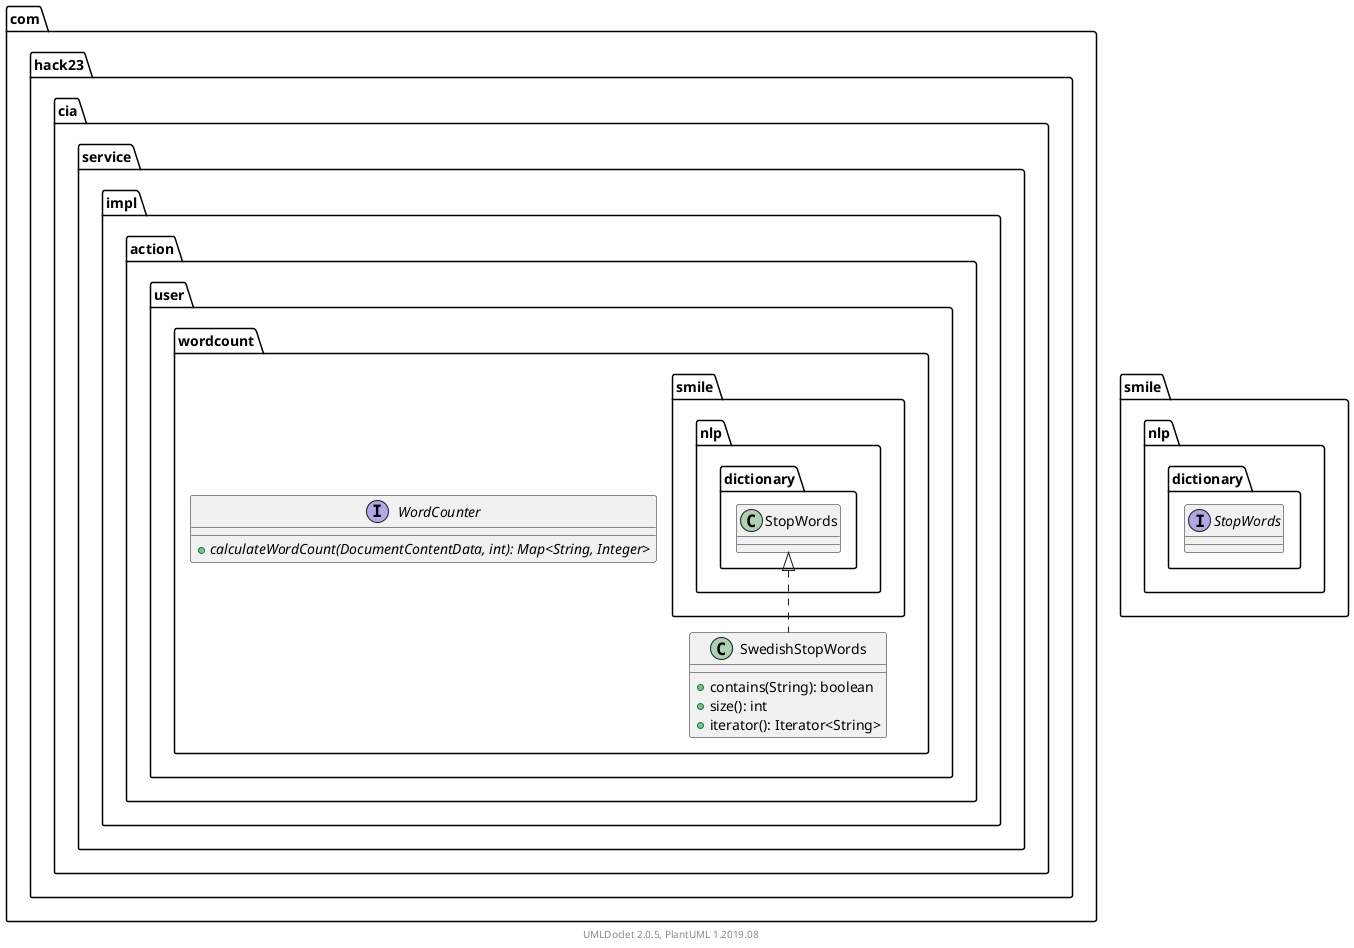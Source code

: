 @startuml
    namespace com.hack23.cia.service.impl.action.user.wordcount {

        class SwedishStopWords [[SwedishStopWords.html]] {
            +contains(String): boolean
            +size(): int
            +iterator(): Iterator<String>
        }

        interface WordCounter [[WordCounter.html]] {
            {abstract} +calculateWordCount(DocumentContentData, int): Map<String, Integer>
        }

        smile.nlp.dictionary.StopWords <|.. SwedishStopWords
    }

    namespace smile.nlp.dictionary {
        interface StopWords
    }

    center footer UMLDoclet 2.0.5, PlantUML 1.2019.08
@enduml
